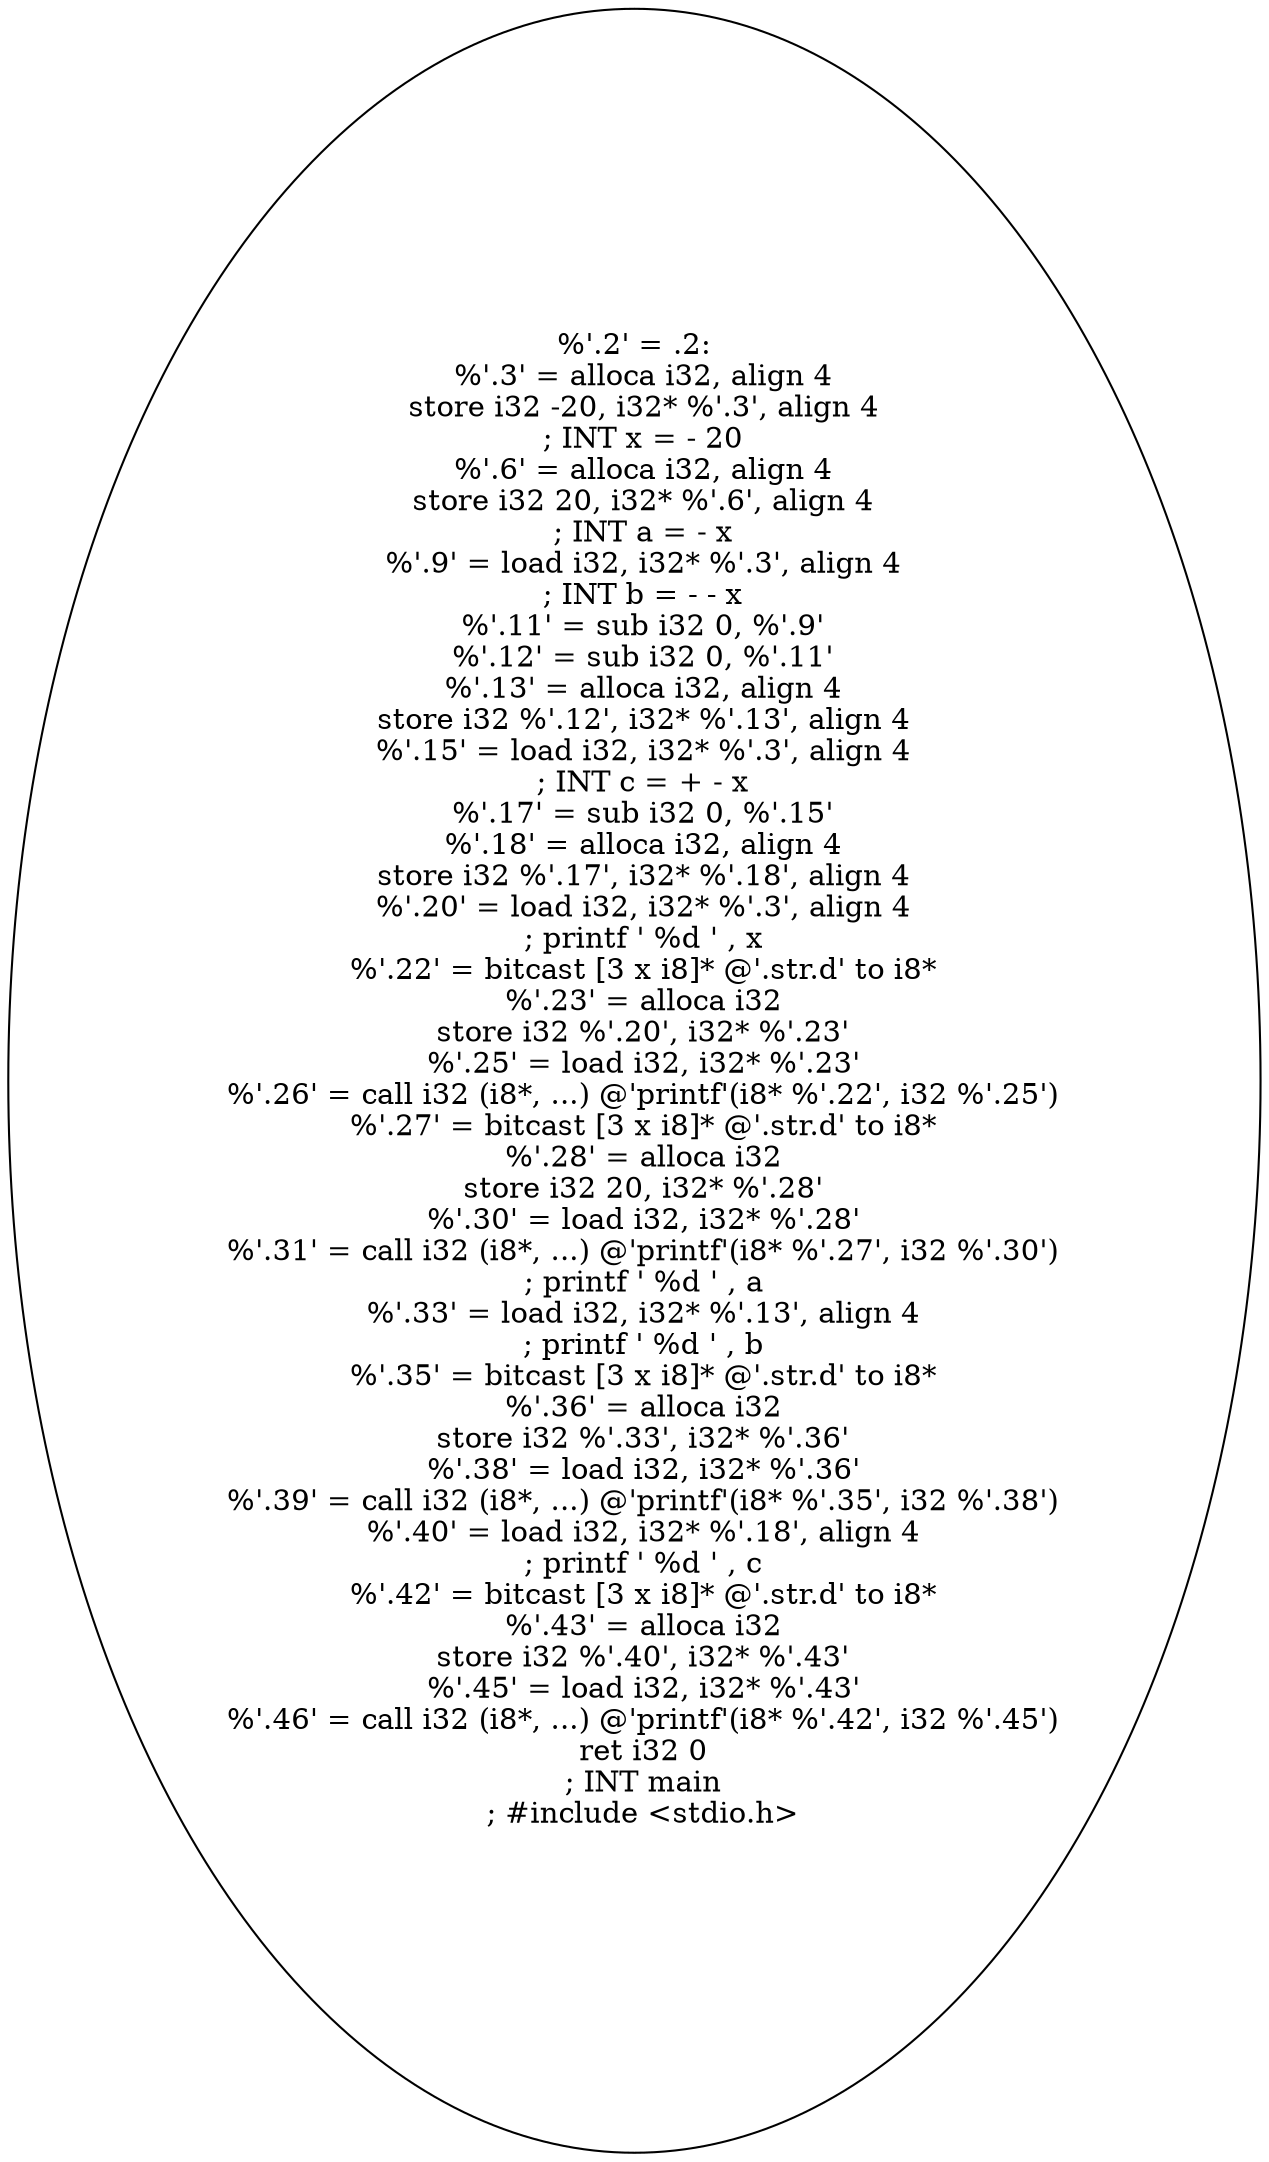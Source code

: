 digraph AST {
  "127805895034672" [label="%'.2' = .2:
  %'.3' = alloca i32, align 4
  store i32 -20, i32* %'.3', align 4
  ; INT x = - 20
  %'.6' = alloca i32, align 4
  store i32 20, i32* %'.6', align 4
  ; INT a = - x
  %'.9' = load i32, i32* %'.3', align 4
  ; INT b = - - x
  %'.11' = sub i32 0, %'.9'
  %'.12' = sub i32 0, %'.11'
  %'.13' = alloca i32, align 4
  store i32 %'.12', i32* %'.13', align 4
  %'.15' = load i32, i32* %'.3', align 4
  ; INT c = + - x
  %'.17' = sub i32 0, %'.15'
  %'.18' = alloca i32, align 4
  store i32 %'.17', i32* %'.18', align 4
  %'.20' = load i32, i32* %'.3', align 4
  ; printf ' %d ' , x
  %'.22' = bitcast [3 x i8]* @'.str.d' to i8*
  %'.23' = alloca i32
  store i32 %'.20', i32* %'.23'
  %'.25' = load i32, i32* %'.23'
  %'.26' = call i32 (i8*, ...) @'printf'(i8* %'.22', i32 %'.25')
  %'.27' = bitcast [3 x i8]* @'.str.d' to i8*
  %'.28' = alloca i32
  store i32 20, i32* %'.28'
  %'.30' = load i32, i32* %'.28'
  %'.31' = call i32 (i8*, ...) @'printf'(i8* %'.27', i32 %'.30')
  ; printf ' %d ' , a
  %'.33' = load i32, i32* %'.13', align 4
  ; printf ' %d ' , b
  %'.35' = bitcast [3 x i8]* @'.str.d' to i8*
  %'.36' = alloca i32
  store i32 %'.33', i32* %'.36'
  %'.38' = load i32, i32* %'.36'
  %'.39' = call i32 (i8*, ...) @'printf'(i8* %'.35', i32 %'.38')
  %'.40' = load i32, i32* %'.18', align 4
  ; printf ' %d ' , c
  %'.42' = bitcast [3 x i8]* @'.str.d' to i8*
  %'.43' = alloca i32
  store i32 %'.40', i32* %'.43'
  %'.45' = load i32, i32* %'.43'
  %'.46' = call i32 (i8*, ...) @'printf'(i8* %'.42', i32 %'.45')
  ret i32 0
  ; INT main
  ; #include <stdio.h>"];
}
